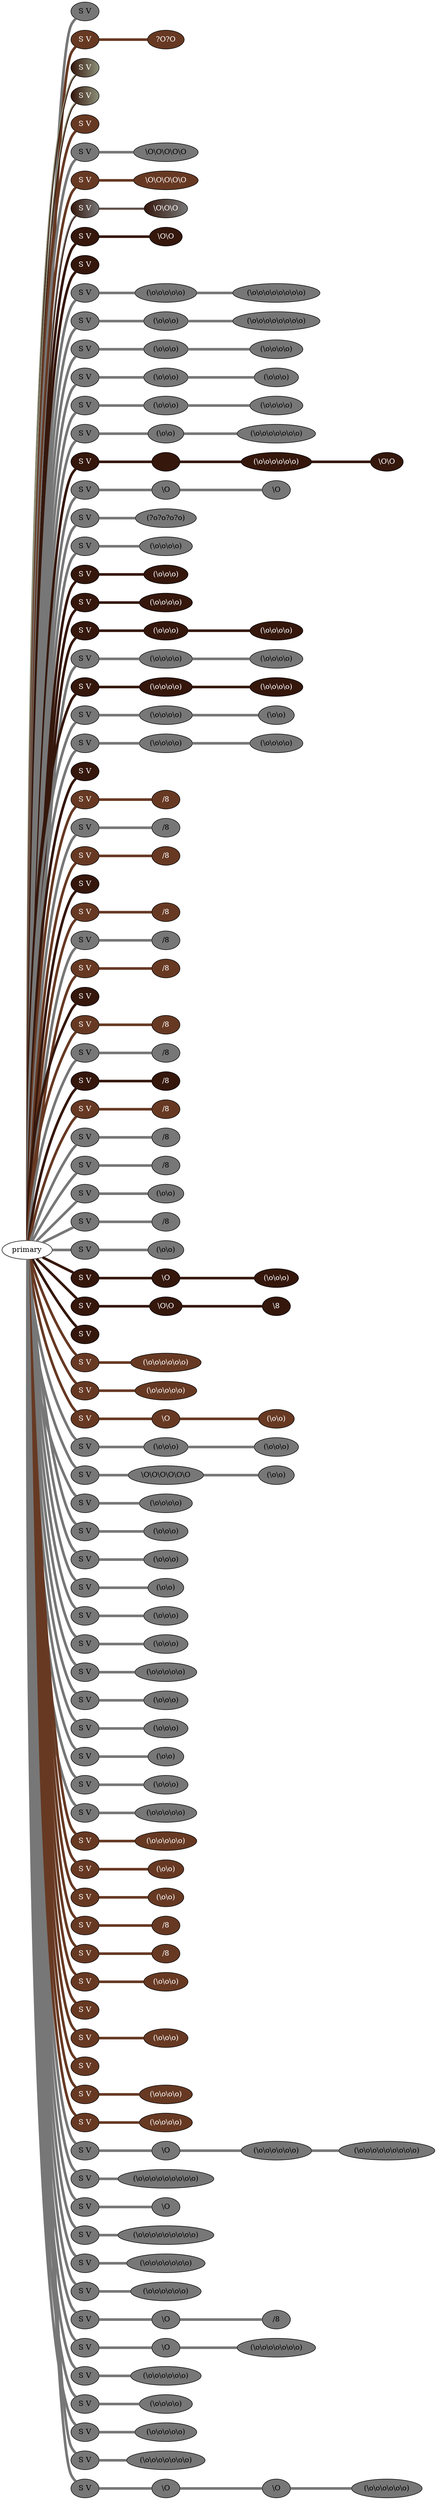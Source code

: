 graph {
 graph [rankdir=LR]
"1" [qtype="pendant_node", pendant_colors="#777777", pendant_ply="S", pendant_attach="V", pendant_length="1.5", label="S V", style=filled, fillcolor="#777777", fontcolor="#000000"]
"primary" -- "1" [qtype="pendant_link",penwidth=5,color="#777777"]
"2" [qtype="pendant_node", pendant_colors="#673923", pendant_ply="S", pendant_attach="V", pendant_length="22.0", label="S V", style=filled, fillcolor="#673923", fontcolor="#ffffff"]
"primary" -- "2" [qtype="pendant_link",penwidth=5,color="#673923"]
"2:0" [qtype="knot_node", knot_value="2", knot_type="S", knot_position="15.0", knot_spin="U", label="?O?O", style=filled, fillcolor="#673923" , fontcolor="#ffffff"]
"2" -- "2:0" [qtype="knot_link",penwidth=5,color="#673923"]
"3" [qtype="pendant_node", pendant_colors="#35170C:#8D917A", pendant_ply="S", pendant_attach="V", pendant_length="3.0", label="S V", style=filled, fillcolor="#35170C:#8D917A", fontcolor="#ffffff"]
"primary" -- "3" [qtype="pendant_link",penwidth=2,color="#35170C:#8D917A"]
"4" [qtype="pendant_node", pendant_colors="#35170C:#8D917A", pendant_ply="S", pendant_attach="V", pendant_length="2.0", label="S V", style=filled, fillcolor="#35170C:#8D917A", fontcolor="#ffffff"]
"primary" -- "4" [qtype="pendant_link",penwidth=2,color="#35170C:#8D917A"]
"5" [qtype="pendant_node", pendant_colors="#673923", pendant_ply="S", pendant_attach="V", pendant_length="2.0", label="S V", style=filled, fillcolor="#673923", fontcolor="#ffffff"]
"primary" -- "5" [qtype="pendant_link",penwidth=5,color="#673923"]
"6" [qtype="pendant_node", pendant_colors="#777777", pendant_ply="S", pendant_attach="V", pendant_length="30.5", label="S V", style=filled, fillcolor="#777777", fontcolor="#000000"]
"primary" -- "6" [qtype="pendant_link",penwidth=5,color="#777777"]
"6:0" [qtype="knot_node", knot_value="5", knot_type="S", knot_position="8.5", knot_spin="Z", label="\\O\\O\\O\\O\\O", style=filled, fillcolor="#777777" , fontcolor="#000000"]
"6" -- "6:0" [qtype="knot_link",penwidth=5,color="#777777"]
"7" [qtype="pendant_node", pendant_colors="#673923", pendant_ply="S", pendant_attach="V", pendant_length="27.0", label="S V", style=filled, fillcolor="#673923", fontcolor="#ffffff"]
"primary" -- "7" [qtype="pendant_link",penwidth=5,color="#673923"]
"7:0" [qtype="knot_node", knot_value="5", knot_type="S", knot_position="8.5", knot_spin="Z", label="\\O\\O\\O\\O\\O", style=filled, fillcolor="#673923" , fontcolor="#ffffff"]
"7" -- "7:0" [qtype="knot_link",penwidth=5,color="#673923"]
"8" [qtype="pendant_node", pendant_colors="#35170C:#777777", pendant_ply="S", pendant_attach="V", pendant_length="34.0", label="S V", style=filled, fillcolor="#35170C:#777777", fontcolor="#ffffff"]
"primary" -- "8" [qtype="pendant_link",penwidth=2,color="#35170C:#777777"]
"8:0" [qtype="knot_node", knot_value="3", knot_type="S", knot_position="14.5", knot_spin="Z", label="\\O\\O\\O", style=filled, fillcolor="#35170C:#777777" , fontcolor="#ffffff"]
"8" -- "8:0" [qtype="knot_link",penwidth=2,color="#35170C:#777777"]
"9" [qtype="pendant_node", pendant_colors="#35170C", pendant_ply="S", pendant_attach="V", pendant_length="15.0", label="S V", style=filled, fillcolor="#35170C", fontcolor="#ffffff"]
"primary" -- "9" [qtype="pendant_link",penwidth=5,color="#35170C"]
"9:0" [qtype="knot_node", knot_value="2", knot_type="S", knot_position="15.0", knot_spin="Z", label="\\O\\O", style=filled, fillcolor="#35170C" , fontcolor="#ffffff"]
"9" -- "9:0" [qtype="knot_link",penwidth=5,color="#35170C"]
"10" [qtype="pendant_node", pendant_colors="#35170C", pendant_ply="S", pendant_attach="V", pendant_length="14.5", label="S V", style=filled, fillcolor="#35170C", fontcolor="#ffffff"]
"primary" -- "10" [qtype="pendant_link",penwidth=5,color="#35170C"]
"11" [qtype="pendant_node", pendant_colors="#777777", pendant_ply="S", pendant_attach="V", pendant_length="25.5", label="S V", style=filled, fillcolor="#777777", fontcolor="#000000"]
"primary" -- "11" [qtype="pendant_link",penwidth=5,color="#777777"]
"11:0" [qtype="knot_node", knot_value="5", knot_type="L", knot_position="6.5", knot_spin="Z", label="(\\o\\o\\o\\o\\o)", style=filled, fillcolor="#777777" , fontcolor="#000000"]
"11" -- "11:0" [qtype="knot_link",penwidth=5,color="#777777"]
"11:1" [qtype="knot_node", knot_value="8", knot_type="L", knot_position="12.0", knot_spin="Z", label="(\\o\\o\\o\\o\\o\\o\\o\\o)", style=filled, fillcolor="#777777" , fontcolor="#000000"]
"11:0" -- "11:1" [qtype="knot_link",penwidth=5,color="#777777"]
"12" [qtype="pendant_node", pendant_colors="#777777", pendant_ply="S", pendant_attach="V", pendant_length="26.5", label="S V", style=filled, fillcolor="#777777", fontcolor="#000000"]
"primary" -- "12" [qtype="pendant_link",penwidth=5,color="#777777"]
"12:0" [qtype="knot_node", knot_value="3", knot_type="L", knot_position="6.0", knot_spin="Z", label="(\\o\\o\\o)", style=filled, fillcolor="#777777" , fontcolor="#000000"]
"12" -- "12:0" [qtype="knot_link",penwidth=5,color="#777777"]
"12:1" [qtype="knot_node", knot_value="8", knot_type="L", knot_position="10.5", knot_spin="Z", label="(\\o\\o\\o\\o\\o\\o\\o\\o)", style=filled, fillcolor="#777777" , fontcolor="#000000"]
"12:0" -- "12:1" [qtype="knot_link",penwidth=5,color="#777777"]
"13" [qtype="pendant_node", pendant_colors="#777777", pendant_ply="S", pendant_attach="V", pendant_length="28.0", label="S V", style=filled, fillcolor="#777777", fontcolor="#000000"]
"primary" -- "13" [qtype="pendant_link",penwidth=5,color="#777777"]
"13:0" [qtype="knot_node", knot_value="3", knot_type="L", knot_position="6.0", knot_spin="Z", label="(\\o\\o\\o)", style=filled, fillcolor="#777777" , fontcolor="#000000"]
"13" -- "13:0" [qtype="knot_link",penwidth=5,color="#777777"]
"13:1" [qtype="knot_node", knot_value="4", knot_type="L", knot_position="11.0", knot_spin="Z", label="(\\o\\o\\o\\o)", style=filled, fillcolor="#777777" , fontcolor="#000000"]
"13:0" -- "13:1" [qtype="knot_link",penwidth=5,color="#777777"]
"14" [qtype="pendant_node", pendant_colors="#777777", pendant_ply="S", pendant_attach="V", pendant_length="31.0", label="S V", style=filled, fillcolor="#777777", fontcolor="#000000"]
"primary" -- "14" [qtype="pendant_link",penwidth=5,color="#777777"]
"14:0" [qtype="knot_node", knot_value="3", knot_type="L", knot_position="6.0", knot_spin="Z", label="(\\o\\o\\o)", style=filled, fillcolor="#777777" , fontcolor="#000000"]
"14" -- "14:0" [qtype="knot_link",penwidth=5,color="#777777"]
"14:1" [qtype="knot_node", knot_value="3", knot_type="L", knot_position="11.5", knot_spin="Z", label="(\\o\\o\\o)", style=filled, fillcolor="#777777" , fontcolor="#000000"]
"14:0" -- "14:1" [qtype="knot_link",penwidth=5,color="#777777"]
"15" [qtype="pendant_node", pendant_colors="#777777", pendant_ply="S", pendant_attach="V", pendant_length="30.0", label="S V", style=filled, fillcolor="#777777", fontcolor="#000000"]
"primary" -- "15" [qtype="pendant_link",penwidth=5,color="#777777"]
"15:0" [qtype="knot_node", knot_value="3", knot_type="L", knot_position="6.5", knot_spin="Z", label="(\\o\\o\\o)", style=filled, fillcolor="#777777" , fontcolor="#000000"]
"15" -- "15:0" [qtype="knot_link",penwidth=5,color="#777777"]
"15:1" [qtype="knot_node", knot_value="4", knot_type="L", knot_position="11.5", knot_spin="Z", label="(\\o\\o\\o\\o)", style=filled, fillcolor="#777777" , fontcolor="#000000"]
"15:0" -- "15:1" [qtype="knot_link",penwidth=5,color="#777777"]
"16" [qtype="pendant_node", pendant_colors="#777777", pendant_ply="S", pendant_attach="V", pendant_length="18.5", label="S V", style=filled, fillcolor="#777777", fontcolor="#000000"]
"primary" -- "16" [qtype="pendant_link",penwidth=5,color="#777777"]
"16:0" [qtype="knot_node", knot_value="2", knot_type="L", knot_position="6.0", knot_spin="Z", label="(\\o\\o)", style=filled, fillcolor="#777777" , fontcolor="#000000"]
"16" -- "16:0" [qtype="knot_link",penwidth=5,color="#777777"]
"16:1" [qtype="knot_node", knot_value="7", knot_type="L", knot_position="11.5", knot_spin="Z", label="(\\o\\o\\o\\o\\o\\o\\o)", style=filled, fillcolor="#777777" , fontcolor="#000000"]
"16:0" -- "16:1" [qtype="knot_link",penwidth=5,color="#777777"]
"17" [qtype="pendant_node", pendant_colors="#35170C", pendant_ply="S", pendant_attach="V", pendant_length="24.5", label="S V", style=filled, fillcolor="#35170C", fontcolor="#ffffff"]
"primary" -- "17" [qtype="pendant_link",penwidth=5,color="#35170C"]
"17:0" [qtype="knot_node", knot_value="1", knot_type="URNS?L", knot_position="0", knot_spin="Z", label="", style=filled, fillcolor="#35170C" , fontcolor="#ffffff"]
"17" -- "17:0" [qtype="knot_link",penwidth=5,color="#35170C"]
"17:1" [qtype="knot_node", knot_value="6", knot_type="L", knot_position="11.5", knot_spin="Z", label="(\\o\\o\\o\\o\\o\\o)", style=filled, fillcolor="#35170C" , fontcolor="#ffffff"]
"17:0" -- "17:1" [qtype="knot_link",penwidth=5,color="#35170C"]
"17:2" [qtype="knot_node", knot_value="2", knot_type="S", knot_position="15.5", knot_spin="Z", label="\\O\\O", style=filled, fillcolor="#35170C" , fontcolor="#ffffff"]
"17:1" -- "17:2" [qtype="knot_link",penwidth=5,color="#35170C"]
"18" [qtype="pendant_node", pendant_colors="#777777", pendant_ply="S", pendant_attach="V", pendant_length="38.5", label="S V", style=filled, fillcolor="#777777", fontcolor="#000000"]
"primary" -- "18" [qtype="pendant_link",penwidth=5,color="#777777"]
"18:0" [qtype="knot_node", knot_value="1", knot_type="S", knot_position="6.5", knot_spin="Z", label="\\O", style=filled, fillcolor="#777777" , fontcolor="#000000"]
"18" -- "18:0" [qtype="knot_link",penwidth=5,color="#777777"]
"18:1" [qtype="knot_node", knot_value="1", knot_type="S", knot_position="12.5", knot_spin="Z", label="\\O", style=filled, fillcolor="#777777" , fontcolor="#000000"]
"18:0" -- "18:1" [qtype="knot_link",penwidth=5,color="#777777"]
"19" [qtype="pendant_node", pendant_colors="#777777", pendant_ply="S", pendant_attach="V", pendant_length="32.5", label="S V", style=filled, fillcolor="#777777", fontcolor="#000000"]
"primary" -- "19" [qtype="pendant_link",penwidth=5,color="#777777"]
"19:0" [qtype="knot_node", knot_value="4", knot_type="L", knot_position="13.0", knot_spin="U", label="(?o?o?o?o)", style=filled, fillcolor="#777777" , fontcolor="#000000"]
"19" -- "19:0" [qtype="knot_link",penwidth=5,color="#777777"]
"20" [qtype="pendant_node", pendant_colors="#777777", pendant_ply="S", pendant_attach="V", pendant_length="35.0", label="S V", style=filled, fillcolor="#777777", fontcolor="#000000"]
"primary" -- "20" [qtype="pendant_link",penwidth=5,color="#777777"]
"20:0" [qtype="knot_node", knot_value="4", knot_type="L", knot_position="13.5", knot_spin="Z", label="(\\o\\o\\o\\o)", style=filled, fillcolor="#777777" , fontcolor="#000000"]
"20" -- "20:0" [qtype="knot_link",penwidth=5,color="#777777"]
"21" [qtype="pendant_node", pendant_colors="#35170C", pendant_ply="S", pendant_attach="V", pendant_length="36.0", label="S V", style=filled, fillcolor="#35170C", fontcolor="#ffffff"]
"primary" -- "21" [qtype="pendant_link",penwidth=5,color="#35170C"]
"21:0" [qtype="knot_node", knot_value="3", knot_type="L", knot_position="13.0", knot_spin="Z", label="(\\o\\o\\o)", style=filled, fillcolor="#35170C" , fontcolor="#ffffff"]
"21" -- "21:0" [qtype="knot_link",penwidth=5,color="#35170C"]
"22" [qtype="pendant_node", pendant_colors="#35170C", pendant_ply="S", pendant_attach="V", pendant_length="19.5", label="S V", style=filled, fillcolor="#35170C", fontcolor="#ffffff"]
"primary" -- "22" [qtype="pendant_link",penwidth=5,color="#35170C"]
"22:0" [qtype="knot_node", knot_value="4", knot_type="L", knot_position="13.0", knot_spin="Z", label="(\\o\\o\\o\\o)", style=filled, fillcolor="#35170C" , fontcolor="#ffffff"]
"22" -- "22:0" [qtype="knot_link",penwidth=5,color="#35170C"]
"23" [qtype="pendant_node", pendant_colors="#35170C", pendant_ply="S", pendant_attach="V", pendant_length="36.0", label="S V", style=filled, fillcolor="#35170C", fontcolor="#ffffff"]
"primary" -- "23" [qtype="pendant_link",penwidth=5,color="#35170C"]
"23:0" [qtype="knot_node", knot_value="3", knot_type="L", knot_position="10.5", knot_spin="Z", label="(\\o\\o\\o)", style=filled, fillcolor="#35170C" , fontcolor="#ffffff"]
"23" -- "23:0" [qtype="knot_link",penwidth=5,color="#35170C"]
"23:1" [qtype="knot_node", knot_value="4", knot_type="L", knot_position="17.5", knot_spin="Z", label="(\\o\\o\\o\\o)", style=filled, fillcolor="#35170C" , fontcolor="#ffffff"]
"23:0" -- "23:1" [qtype="knot_link",penwidth=5,color="#35170C"]
"24" [qtype="pendant_node", pendant_colors="#777777", pendant_ply="S", pendant_attach="V", pendant_length="32.5", label="S V", style=filled, fillcolor="#777777", fontcolor="#000000"]
"primary" -- "24" [qtype="pendant_link",penwidth=5,color="#777777"]
"24:0" [qtype="knot_node", knot_value="4", knot_type="L", knot_position="10.0", knot_spin="Z", label="(\\o\\o\\o\\o)", style=filled, fillcolor="#777777" , fontcolor="#000000"]
"24" -- "24:0" [qtype="knot_link",penwidth=5,color="#777777"]
"24:1" [qtype="knot_node", knot_value="4", knot_type="L", knot_position="16.0", knot_spin="Z", label="(\\o\\o\\o\\o)", style=filled, fillcolor="#777777" , fontcolor="#000000"]
"24:0" -- "24:1" [qtype="knot_link",penwidth=5,color="#777777"]
"25" [qtype="pendant_node", pendant_colors="#35170C", pendant_ply="S", pendant_attach="V", pendant_length="37.5", label="S V", style=filled, fillcolor="#35170C", fontcolor="#ffffff"]
"primary" -- "25" [qtype="pendant_link",penwidth=5,color="#35170C"]
"25:0" [qtype="knot_node", knot_value="4", knot_type="L", knot_position="10.5", knot_spin="Z", label="(\\o\\o\\o\\o)", style=filled, fillcolor="#35170C" , fontcolor="#ffffff"]
"25" -- "25:0" [qtype="knot_link",penwidth=5,color="#35170C"]
"25:1" [qtype="knot_node", knot_value="4", knot_type="L", knot_position="17.0", knot_spin="Z", label="(\\o\\o\\o\\o)", style=filled, fillcolor="#35170C" , fontcolor="#ffffff"]
"25:0" -- "25:1" [qtype="knot_link",penwidth=5,color="#35170C"]
"26" [qtype="pendant_node", pendant_colors="#777777", pendant_ply="S", pendant_attach="V", pendant_length="16.5", label="S V", style=filled, fillcolor="#777777", fontcolor="#000000"]
"primary" -- "26" [qtype="pendant_link",penwidth=5,color="#777777"]
"26:0" [qtype="knot_node", knot_value="4", knot_type="L", knot_position="10.5", knot_spin="Z", label="(\\o\\o\\o\\o)", style=filled, fillcolor="#777777" , fontcolor="#000000"]
"26" -- "26:0" [qtype="knot_link",penwidth=5,color="#777777"]
"26:1" [qtype="knot_node", knot_value="2", knot_type="L", knot_position="16.5", knot_spin="Z", label="(\\o\\o)", style=filled, fillcolor="#777777" , fontcolor="#000000"]
"26:0" -- "26:1" [qtype="knot_link",penwidth=5,color="#777777"]
"27" [qtype="pendant_node", pendant_colors="#777777", pendant_ply="S", pendant_attach="V", pendant_length="27.0", label="S V", style=filled, fillcolor="#777777", fontcolor="#000000"]
"primary" -- "27" [qtype="pendant_link",penwidth=5,color="#777777"]
"27:0" [qtype="knot_node", knot_value="4", knot_type="L", knot_position="10.5", knot_spin="Z", label="(\\o\\o\\o\\o)", style=filled, fillcolor="#777777" , fontcolor="#000000"]
"27" -- "27:0" [qtype="knot_link",penwidth=5,color="#777777"]
"27:1" [qtype="knot_node", knot_value="4", knot_type="L", knot_position="16.5", knot_spin="Z", label="(\\o\\o\\o\\o)", style=filled, fillcolor="#777777" , fontcolor="#000000"]
"27:0" -- "27:1" [qtype="knot_link",penwidth=5,color="#777777"]
"28" [qtype="pendant_node", pendant_colors="#35170C", pendant_ply="S", pendant_attach="V", pendant_length="8.5", label="S V", style=filled, fillcolor="#35170C", fontcolor="#ffffff"]
"primary" -- "28" [qtype="pendant_link",penwidth=5,color="#35170C"]
"29" [qtype="pendant_node", pendant_colors="#673923", pendant_ply="S", pendant_attach="V", pendant_length="32.5", label="S V", style=filled, fillcolor="#673923", fontcolor="#ffffff"]
"primary" -- "29" [qtype="pendant_link",penwidth=5,color="#673923"]
"29:0" [qtype="knot_node", knot_value="1", knot_type="E", knot_position="14.5", knot_spin="S", label="/8", style=filled, fillcolor="#673923" , fontcolor="#ffffff"]
"29" -- "29:0" [qtype="knot_link",penwidth=5,color="#673923"]
"30" [qtype="pendant_node", pendant_colors="#777777", pendant_ply="S", pendant_attach="V", pendant_length="30.0", label="S V", style=filled, fillcolor="#777777", fontcolor="#000000"]
"primary" -- "30" [qtype="pendant_link",penwidth=5,color="#777777"]
"30:0" [qtype="knot_node", knot_value="1", knot_type="E", knot_position="15.5", knot_spin="S", label="/8", style=filled, fillcolor="#777777" , fontcolor="#000000"]
"30" -- "30:0" [qtype="knot_link",penwidth=5,color="#777777"]
"31" [qtype="pendant_node", pendant_colors="#673923", pendant_ply="S", pendant_attach="V", pendant_length="36.0", label="S V", style=filled, fillcolor="#673923", fontcolor="#ffffff"]
"primary" -- "31" [qtype="pendant_link",penwidth=5,color="#673923"]
"31:0" [qtype="knot_node", knot_value="1", knot_type="E", knot_position="16.0", knot_spin="S", label="/8", style=filled, fillcolor="#673923" , fontcolor="#ffffff"]
"31" -- "31:0" [qtype="knot_link",penwidth=5,color="#673923"]
"32" [qtype="pendant_node", pendant_colors="#35170C", pendant_ply="S", pendant_attach="V", pendant_length="0.5", label="S V", style=filled, fillcolor="#35170C", fontcolor="#ffffff"]
"primary" -- "32" [qtype="pendant_link",penwidth=5,color="#35170C"]
"33" [qtype="pendant_node", pendant_colors="#673923", pendant_ply="S", pendant_attach="V", pendant_length="20.0", label="S V", style=filled, fillcolor="#673923", fontcolor="#ffffff"]
"primary" -- "33" [qtype="pendant_link",penwidth=5,color="#673923"]
"33:0" [qtype="knot_node", knot_value="1", knot_type="E", knot_position="14.5", knot_spin="S", label="/8", style=filled, fillcolor="#673923" , fontcolor="#ffffff"]
"33" -- "33:0" [qtype="knot_link",penwidth=5,color="#673923"]
"34" [qtype="pendant_node", pendant_colors="#777777", pendant_ply="S", pendant_attach="V", pendant_length="25.5", label="S V", style=filled, fillcolor="#777777", fontcolor="#000000"]
"primary" -- "34" [qtype="pendant_link",penwidth=5,color="#777777"]
"34:0" [qtype="knot_node", knot_value="1", knot_type="E", knot_position="14.5", knot_spin="S", label="/8", style=filled, fillcolor="#777777" , fontcolor="#000000"]
"34" -- "34:0" [qtype="knot_link",penwidth=5,color="#777777"]
"35" [qtype="pendant_node", pendant_colors="#673923", pendant_ply="S", pendant_attach="V", pendant_length="36.5", label="S V", style=filled, fillcolor="#673923", fontcolor="#ffffff"]
"primary" -- "35" [qtype="pendant_link",penwidth=5,color="#673923"]
"35:0" [qtype="knot_node", knot_value="1", knot_type="E", knot_position="15.0", knot_spin="S", label="/8", style=filled, fillcolor="#673923" , fontcolor="#ffffff"]
"35" -- "35:0" [qtype="knot_link",penwidth=5,color="#673923"]
"36" [qtype="pendant_node", pendant_colors="#35170C", pendant_ply="S", pendant_attach="V", pendant_length="8.0", label="S V", style=filled, fillcolor="#35170C", fontcolor="#ffffff"]
"primary" -- "36" [qtype="pendant_link",penwidth=5,color="#35170C"]
"37" [qtype="pendant_node", pendant_colors="#673923", pendant_ply="S", pendant_attach="V", pendant_length="25.5", label="S V", style=filled, fillcolor="#673923", fontcolor="#ffffff"]
"primary" -- "37" [qtype="pendant_link",penwidth=5,color="#673923"]
"37:0" [qtype="knot_node", knot_value="1", knot_type="E", knot_position="14.5", knot_spin="S", label="/8", style=filled, fillcolor="#673923" , fontcolor="#ffffff"]
"37" -- "37:0" [qtype="knot_link",penwidth=5,color="#673923"]
"38" [qtype="pendant_node", pendant_colors="#777777", pendant_ply="S", pendant_attach="V", pendant_length="37.0", label="S V", style=filled, fillcolor="#777777", fontcolor="#000000"]
"primary" -- "38" [qtype="pendant_link",penwidth=5,color="#777777"]
"38:0" [qtype="knot_node", knot_value="1", knot_type="E", knot_position="15.0", knot_spin="S", label="/8", style=filled, fillcolor="#777777" , fontcolor="#000000"]
"38" -- "38:0" [qtype="knot_link",penwidth=5,color="#777777"]
"39" [qtype="pendant_node", pendant_colors="#35170C", pendant_ply="S", pendant_attach="V", pendant_length="22.5", label="S V", style=filled, fillcolor="#35170C", fontcolor="#ffffff"]
"primary" -- "39" [qtype="pendant_link",penwidth=5,color="#35170C"]
"39:0" [qtype="knot_node", knot_value="1", knot_type="E", knot_position="14.0", knot_spin="S", label="/8", style=filled, fillcolor="#35170C" , fontcolor="#ffffff"]
"39" -- "39:0" [qtype="knot_link",penwidth=5,color="#35170C"]
"40" [qtype="pendant_node", pendant_colors="#673923", pendant_ply="S", pendant_attach="V", pendant_length="31.5", label="S V", style=filled, fillcolor="#673923", fontcolor="#ffffff"]
"primary" -- "40" [qtype="pendant_link",penwidth=5,color="#673923"]
"40:0" [qtype="knot_node", knot_value="1", knot_type="E", knot_position="14.0", knot_spin="S", label="/8", style=filled, fillcolor="#673923" , fontcolor="#ffffff"]
"40" -- "40:0" [qtype="knot_link",penwidth=5,color="#673923"]
"41" [qtype="pendant_node", pendant_colors="#777777", pendant_ply="S", pendant_attach="V", pendant_length="36.5", label="S V", style=filled, fillcolor="#777777", fontcolor="#000000"]
"primary" -- "41" [qtype="pendant_link",penwidth=5,color="#777777"]
"41:0" [qtype="knot_node", knot_value="1", knot_type="E", knot_position="14.5", knot_spin="S", label="/8", style=filled, fillcolor="#777777" , fontcolor="#000000"]
"41" -- "41:0" [qtype="knot_link",penwidth=5,color="#777777"]
"42" [qtype="pendant_node", pendant_colors="#777777", pendant_ply="S", pendant_attach="V", pendant_length="35.5", label="S V", style=filled, fillcolor="#777777", fontcolor="#000000"]
"primary" -- "42" [qtype="pendant_link",penwidth=5,color="#777777"]
"42:0" [qtype="knot_node", knot_value="1", knot_type="E", knot_position="13.5", knot_spin="S", label="/8", style=filled, fillcolor="#777777" , fontcolor="#000000"]
"42" -- "42:0" [qtype="knot_link",penwidth=5,color="#777777"]
"43" [qtype="pendant_node", pendant_colors="#777777", pendant_ply="S", pendant_attach="V", pendant_length="29.5", label="S V", style=filled, fillcolor="#777777", fontcolor="#000000"]
"primary" -- "43" [qtype="pendant_link",penwidth=5,color="#777777"]
"43:0" [qtype="knot_node", knot_value="2", knot_type="L", knot_position="12.5", knot_spin="Z", label="(\\o\\o)", style=filled, fillcolor="#777777" , fontcolor="#000000"]
"43" -- "43:0" [qtype="knot_link",penwidth=5,color="#777777"]
"44" [qtype="pendant_node", pendant_colors="#777777", pendant_ply="S", pendant_attach="V", pendant_length="37.0", label="S V", style=filled, fillcolor="#777777", fontcolor="#000000"]
"primary" -- "44" [qtype="pendant_link",penwidth=5,color="#777777"]
"44:0" [qtype="knot_node", knot_value="1", knot_type="E", knot_position="14.5", knot_spin="S", label="/8", style=filled, fillcolor="#777777" , fontcolor="#000000"]
"44" -- "44:0" [qtype="knot_link",penwidth=5,color="#777777"]
"45" [qtype="pendant_node", pendant_colors="#777777", pendant_ply="S", pendant_attach="V", pendant_length="29.0", label="S V", style=filled, fillcolor="#777777", fontcolor="#000000"]
"primary" -- "45" [qtype="pendant_link",penwidth=5,color="#777777"]
"45:0" [qtype="knot_node", knot_value="2", knot_type="L", knot_position="14.5", knot_spin="Z", label="(\\o\\o)", style=filled, fillcolor="#777777" , fontcolor="#000000"]
"45" -- "45:0" [qtype="knot_link",penwidth=5,color="#777777"]
"46" [qtype="pendant_node", pendant_colors="#35170C", pendant_ply="S", pendant_attach="V", pendant_length="31.0", label="S V", style=filled, fillcolor="#35170C", fontcolor="#ffffff"]
"primary" -- "46" [qtype="pendant_link",penwidth=5,color="#35170C"]
"46:0" [qtype="knot_node", knot_value="1", knot_type="S", knot_position="7.5", knot_spin="Z", label="\\O", style=filled, fillcolor="#35170C" , fontcolor="#ffffff"]
"46" -- "46:0" [qtype="knot_link",penwidth=5,color="#35170C"]
"46:1" [qtype="knot_node", knot_value="3", knot_type="L", knot_position="15.0", knot_spin="Z", label="(\\o\\o\\o)", style=filled, fillcolor="#35170C" , fontcolor="#ffffff"]
"46:0" -- "46:1" [qtype="knot_link",penwidth=5,color="#35170C"]
"47" [qtype="pendant_node", pendant_colors="#35170C", pendant_ply="S", pendant_attach="V", pendant_length="33.0", label="S V", style=filled, fillcolor="#35170C", fontcolor="#ffffff"]
"primary" -- "47" [qtype="pendant_link",penwidth=5,color="#35170C"]
"47:0" [qtype="knot_node", knot_value="2", knot_type="S", knot_position="7.0", knot_spin="Z", label="\\O\\O", style=filled, fillcolor="#35170C" , fontcolor="#ffffff"]
"47" -- "47:0" [qtype="knot_link",penwidth=5,color="#35170C"]
"47:1" [qtype="knot_node", knot_value="1", knot_type="E", knot_position="15.0", knot_spin="Z", label="\\8", style=filled, fillcolor="#35170C" , fontcolor="#ffffff"]
"47:0" -- "47:1" [qtype="knot_link",penwidth=5,color="#35170C"]
"48" [qtype="pendant_node", pendant_colors="#35170C", pendant_ply="S", pendant_attach="V", pendant_length="9.0", label="S V", style=filled, fillcolor="#35170C", fontcolor="#ffffff"]
"primary" -- "48" [qtype="pendant_link",penwidth=5,color="#35170C"]
"49" [qtype="pendant_node", pendant_colors="#673923", pendant_ply="S", pendant_attach="V", pendant_length="29.5", label="S V", style=filled, fillcolor="#673923", fontcolor="#ffffff"]
"primary" -- "49" [qtype="pendant_link",penwidth=5,color="#673923"]
"49:0" [qtype="knot_node", knot_value="6", knot_type="L", knot_position="15.0", knot_spin="Z", label="(\\o\\o\\o\\o\\o\\o)", style=filled, fillcolor="#673923" , fontcolor="#ffffff"]
"49" -- "49:0" [qtype="knot_link",penwidth=5,color="#673923"]
"50" [qtype="pendant_node", pendant_colors="#673923", pendant_ply="S", pendant_attach="V", pendant_length="29.5", label="S V", style=filled, fillcolor="#673923", fontcolor="#ffffff"]
"primary" -- "50" [qtype="pendant_link",penwidth=5,color="#673923"]
"50:0" [qtype="knot_node", knot_value="5", knot_type="L", knot_position="14.0", knot_spin="Z", label="(\\o\\o\\o\\o\\o)", style=filled, fillcolor="#673923" , fontcolor="#ffffff"]
"50" -- "50:0" [qtype="knot_link",penwidth=5,color="#673923"]
"51" [qtype="pendant_node", pendant_colors="#673923", pendant_ply="S", pendant_attach="V", pendant_length="31.5", label="S V", style=filled, fillcolor="#673923", fontcolor="#ffffff"]
"primary" -- "51" [qtype="pendant_link",penwidth=5,color="#673923"]
"51:0" [qtype="knot_node", knot_value="1", knot_type="S", knot_position="7.0", knot_spin="Z", label="\\O", style=filled, fillcolor="#673923" , fontcolor="#ffffff"]
"51" -- "51:0" [qtype="knot_link",penwidth=5,color="#673923"]
"51:1" [qtype="knot_node", knot_value="2", knot_type="L", knot_position="15.5", knot_spin="Z", label="(\\o\\o)", style=filled, fillcolor="#673923" , fontcolor="#ffffff"]
"51:0" -- "51:1" [qtype="knot_link",penwidth=5,color="#673923"]
"52" [qtype="pendant_node", pendant_colors="#777777", pendant_ply="S", pendant_attach="V", pendant_length="24.0", label="S V", style=filled, fillcolor="#777777", fontcolor="#000000"]
"primary" -- "52" [qtype="pendant_link",penwidth=5,color="#777777"]
"52:0" [qtype="knot_node", knot_value="3", knot_type="L", knot_position="14.0", knot_spin="Z", label="(\\o\\o\\o)", style=filled, fillcolor="#777777" , fontcolor="#000000"]
"52" -- "52:0" [qtype="knot_link",penwidth=5,color="#777777"]
"52:1" [qtype="knot_node", knot_value="3", knot_type="L", knot_position="18.0", knot_spin="Z", label="(\\o\\o\\o)", style=filled, fillcolor="#777777" , fontcolor="#000000"]
"52:0" -- "52:1" [qtype="knot_link",penwidth=5,color="#777777"]
"53" [qtype="pendant_node", pendant_colors="#777777", pendant_ply="S", pendant_attach="V", pendant_length="25.5", label="S V", style=filled, fillcolor="#777777", fontcolor="#000000"]
"primary" -- "53" [qtype="pendant_link",penwidth=5,color="#777777"]
"53:0" [qtype="knot_node", knot_value="6", knot_type="S", knot_position="8.5", knot_spin="Z", label="\\O\\O\\O\\O\\O\\O", style=filled, fillcolor="#777777" , fontcolor="#000000"]
"53" -- "53:0" [qtype="knot_link",penwidth=5,color="#777777"]
"53:1" [qtype="knot_node", knot_value="2", knot_type="L", knot_position="15.0", knot_spin="Z", label="(\\o\\o)", style=filled, fillcolor="#777777" , fontcolor="#000000"]
"53:0" -- "53:1" [qtype="knot_link",penwidth=5,color="#777777"]
"54" [qtype="pendant_node", pendant_colors="#777777", pendant_ply="S", pendant_attach="V", pendant_length="35.0", label="S V", style=filled, fillcolor="#777777", fontcolor="#000000"]
"primary" -- "54" [qtype="pendant_link",penwidth=5,color="#777777"]
"54:0" [qtype="knot_node", knot_value="4", knot_type="L", knot_position="15.0", knot_spin="Z", label="(\\o\\o\\o\\o)", style=filled, fillcolor="#777777" , fontcolor="#000000"]
"54" -- "54:0" [qtype="knot_link",penwidth=5,color="#777777"]
"55" [qtype="pendant_node", pendant_colors="#777777", pendant_ply="S", pendant_attach="V", pendant_length="36.0", label="S V", style=filled, fillcolor="#777777", fontcolor="#000000"]
"primary" -- "55" [qtype="pendant_link",penwidth=5,color="#777777"]
"55:0" [qtype="knot_node", knot_value="3", knot_type="L", knot_position="14.5", knot_spin="Z", label="(\\o\\o\\o)", style=filled, fillcolor="#777777" , fontcolor="#000000"]
"55" -- "55:0" [qtype="knot_link",penwidth=5,color="#777777"]
"56" [qtype="pendant_node", pendant_colors="#777777", pendant_ply="S", pendant_attach="V", pendant_length="41.5", label="S V", style=filled, fillcolor="#777777", fontcolor="#000000"]
"primary" -- "56" [qtype="pendant_link",penwidth=5,color="#777777"]
"56:0" [qtype="knot_node", knot_value="3", knot_type="L", knot_position="15.0", knot_spin="Z", label="(\\o\\o\\o)", style=filled, fillcolor="#777777" , fontcolor="#000000"]
"56" -- "56:0" [qtype="knot_link",penwidth=5,color="#777777"]
"57" [qtype="pendant_node", pendant_colors="#777777", pendant_ply="S", pendant_attach="V", pendant_length="43.0", label="S V", style=filled, fillcolor="#777777", fontcolor="#000000"]
"primary" -- "57" [qtype="pendant_link",penwidth=5,color="#777777"]
"57:0" [qtype="knot_node", knot_value="2", knot_type="L", knot_position="14.5", knot_spin="Z", label="(\\o\\o)", style=filled, fillcolor="#777777" , fontcolor="#000000"]
"57" -- "57:0" [qtype="knot_link",penwidth=5,color="#777777"]
"58" [qtype="pendant_node", pendant_colors="#777777", pendant_ply="S", pendant_attach="V", pendant_length="32.5", label="S V", style=filled, fillcolor="#777777", fontcolor="#000000"]
"primary" -- "58" [qtype="pendant_link",penwidth=5,color="#777777"]
"58:0" [qtype="knot_node", knot_value="3", knot_type="L", knot_position="14.0", knot_spin="Z", label="(\\o\\o\\o)", style=filled, fillcolor="#777777" , fontcolor="#000000"]
"58" -- "58:0" [qtype="knot_link",penwidth=5,color="#777777"]
"59" [qtype="pendant_node", pendant_colors="#777777", pendant_ply="S", pendant_attach="V", pendant_length="31.0", label="S V", style=filled, fillcolor="#777777", fontcolor="#000000"]
"primary" -- "59" [qtype="pendant_link",penwidth=5,color="#777777"]
"59:0" [qtype="knot_node", knot_value="3", knot_type="L", knot_position="14.5", knot_spin="Z", label="(\\o\\o\\o)", style=filled, fillcolor="#777777" , fontcolor="#000000"]
"59" -- "59:0" [qtype="knot_link",penwidth=5,color="#777777"]
"60" [qtype="pendant_node", pendant_colors="#777777", pendant_ply="S", pendant_attach="V", pendant_length="40.0", label="S V", style=filled, fillcolor="#777777", fontcolor="#000000"]
"primary" -- "60" [qtype="pendant_link",penwidth=5,color="#777777"]
"60:0" [qtype="knot_node", knot_value="5", knot_type="L", knot_position="16.0", knot_spin="Z", label="(\\o\\o\\o\\o\\o)", style=filled, fillcolor="#777777" , fontcolor="#000000"]
"60" -- "60:0" [qtype="knot_link",penwidth=5,color="#777777"]
"61" [qtype="pendant_node", pendant_colors="#777777", pendant_ply="S", pendant_attach="V", pendant_length="37.5", label="S V", style=filled, fillcolor="#777777", fontcolor="#000000"]
"primary" -- "61" [qtype="pendant_link",penwidth=5,color="#777777"]
"61:0" [qtype="knot_node", knot_value="3", knot_type="L", knot_position="16.0", knot_spin="Z", label="(\\o\\o\\o)", style=filled, fillcolor="#777777" , fontcolor="#000000"]
"61" -- "61:0" [qtype="knot_link",penwidth=5,color="#777777"]
"62" [qtype="pendant_node", pendant_colors="#777777", pendant_ply="S", pendant_attach="V", pendant_length="33.5", label="S V", style=filled, fillcolor="#777777", fontcolor="#000000"]
"primary" -- "62" [qtype="pendant_link",penwidth=5,color="#777777"]
"62:0" [qtype="knot_node", knot_value="3", knot_type="L", knot_position="16.0", knot_spin="Z", label="(\\o\\o\\o)", style=filled, fillcolor="#777777" , fontcolor="#000000"]
"62" -- "62:0" [qtype="knot_link",penwidth=5,color="#777777"]
"63" [qtype="pendant_node", pendant_colors="#777777", pendant_ply="S", pendant_attach="V", pendant_length="24.0", label="S V", style=filled, fillcolor="#777777", fontcolor="#000000"]
"primary" -- "63" [qtype="pendant_link",penwidth=5,color="#777777"]
"63:0" [qtype="knot_node", knot_value="2", knot_type="L", knot_position="16.0", knot_spin="Z", label="(\\o\\o)", style=filled, fillcolor="#777777" , fontcolor="#000000"]
"63" -- "63:0" [qtype="knot_link",penwidth=5,color="#777777"]
"64" [qtype="pendant_node", pendant_colors="#777777", pendant_ply="S", pendant_attach="V", pendant_length="37.0", label="S V", style=filled, fillcolor="#777777", fontcolor="#000000"]
"primary" -- "64" [qtype="pendant_link",penwidth=5,color="#777777"]
"64:0" [qtype="knot_node", knot_value="3", knot_type="L", knot_position="15.0", knot_spin="Z", label="(\\o\\o\\o)", style=filled, fillcolor="#777777" , fontcolor="#000000"]
"64" -- "64:0" [qtype="knot_link",penwidth=5,color="#777777"]
"65" [qtype="pendant_node", pendant_colors="#777777", pendant_ply="S", pendant_attach="V", pendant_length="19.5", label="S V", style=filled, fillcolor="#777777", fontcolor="#000000"]
"primary" -- "65" [qtype="pendant_link",penwidth=5,color="#777777"]
"65:0" [qtype="knot_node", knot_value="5", knot_type="L", knot_position="15.0", knot_spin="Z", label="(\\o\\o\\o\\o\\o)", style=filled, fillcolor="#777777" , fontcolor="#000000"]
"65" -- "65:0" [qtype="knot_link",penwidth=5,color="#777777"]
"66" [qtype="pendant_node", pendant_colors="#673923", pendant_ply="S", pendant_attach="V", pendant_length="35.0", label="S V", style=filled, fillcolor="#673923", fontcolor="#ffffff"]
"primary" -- "66" [qtype="pendant_link",penwidth=5,color="#673923"]
"66:0" [qtype="knot_node", knot_value="5", knot_type="L", knot_position="17.0", knot_spin="Z", label="(\\o\\o\\o\\o\\o)", style=filled, fillcolor="#673923" , fontcolor="#ffffff"]
"66" -- "66:0" [qtype="knot_link",penwidth=5,color="#673923"]
"67" [qtype="pendant_node", pendant_colors="#673923", pendant_ply="S", pendant_attach="V", pendant_length="42.0", label="S V", style=filled, fillcolor="#673923", fontcolor="#ffffff"]
"primary" -- "67" [qtype="pendant_link",penwidth=5,color="#673923"]
"67:0" [qtype="knot_node", knot_value="2", knot_type="L", knot_position="17.0", knot_spin="Z", label="(\\o\\o)", style=filled, fillcolor="#673923" , fontcolor="#ffffff"]
"67" -- "67:0" [qtype="knot_link",penwidth=5,color="#673923"]
"68" [qtype="pendant_node", pendant_colors="#673923", pendant_ply="S", pendant_attach="V", pendant_length="36.5", label="S V", style=filled, fillcolor="#673923", fontcolor="#ffffff"]
"primary" -- "68" [qtype="pendant_link",penwidth=5,color="#673923"]
"68:0" [qtype="knot_node", knot_value="2", knot_type="L", knot_position="17.0", knot_spin="Z", label="(\\o\\o)", style=filled, fillcolor="#673923" , fontcolor="#ffffff"]
"68" -- "68:0" [qtype="knot_link",penwidth=5,color="#673923"]
"69" [qtype="pendant_node", pendant_colors="#673923", pendant_ply="S", pendant_attach="V", pendant_length="39.0", label="S V", style=filled, fillcolor="#673923", fontcolor="#ffffff"]
"primary" -- "69" [qtype="pendant_link",penwidth=5,color="#673923"]
"69:0" [qtype="knot_node", knot_value="1", knot_type="E", knot_position="17.5", knot_spin="S", label="/8", style=filled, fillcolor="#673923" , fontcolor="#ffffff"]
"69" -- "69:0" [qtype="knot_link",penwidth=5,color="#673923"]
"70" [qtype="pendant_node", pendant_colors="#673923", pendant_ply="S", pendant_attach="V", pendant_length="34.0", label="S V", style=filled, fillcolor="#673923", fontcolor="#ffffff"]
"primary" -- "70" [qtype="pendant_link",penwidth=5,color="#673923"]
"70:0" [qtype="knot_node", knot_value="1", knot_type="E", knot_position="17.5", knot_spin="S", label="/8", style=filled, fillcolor="#673923" , fontcolor="#ffffff"]
"70" -- "70:0" [qtype="knot_link",penwidth=5,color="#673923"]
"71" [qtype="pendant_node", pendant_colors="#673923", pendant_ply="S", pendant_attach="V", pendant_length="30.5", label="S V", style=filled, fillcolor="#673923", fontcolor="#ffffff"]
"primary" -- "71" [qtype="pendant_link",penwidth=5,color="#673923"]
"71:0" [qtype="knot_node", knot_value="3", knot_type="L", knot_position="5.0", knot_spin="Z", label="(\\o\\o\\o)", style=filled, fillcolor="#673923" , fontcolor="#ffffff"]
"71" -- "71:0" [qtype="knot_link",penwidth=5,color="#673923"]
"72" [qtype="pendant_node", pendant_colors="#673923", pendant_ply="S", pendant_attach="V", pendant_length="15.0", label="S V", style=filled, fillcolor="#673923", fontcolor="#ffffff"]
"primary" -- "72" [qtype="pendant_link",penwidth=5,color="#673923"]
"73" [qtype="pendant_node", pendant_colors="#673923", pendant_ply="S", pendant_attach="V", pendant_length="32.0", label="S V", style=filled, fillcolor="#673923", fontcolor="#ffffff"]
"primary" -- "73" [qtype="pendant_link",penwidth=5,color="#673923"]
"73:0" [qtype="knot_node", knot_value="3", knot_type="L", knot_position="16.0", knot_spin="Z", label="(\\o\\o\\o)", style=filled, fillcolor="#673923" , fontcolor="#ffffff"]
"73" -- "73:0" [qtype="knot_link",penwidth=5,color="#673923"]
"74" [qtype="pendant_node", pendant_colors="#673923", pendant_ply="S", pendant_attach="V", pendant_length="16.5", label="S V", style=filled, fillcolor="#673923", fontcolor="#ffffff"]
"primary" -- "74" [qtype="pendant_link",penwidth=5,color="#673923"]
"75" [qtype="pendant_node", pendant_colors="#673923", pendant_ply="S", pendant_attach="V", pendant_length="26.5", label="S V", style=filled, fillcolor="#673923", fontcolor="#ffffff"]
"primary" -- "75" [qtype="pendant_link",penwidth=5,color="#673923"]
"75:0" [qtype="knot_node", knot_value="4", knot_type="L", knot_position="16.5", knot_spin="Z", label="(\\o\\o\\o\\o)", style=filled, fillcolor="#673923" , fontcolor="#ffffff"]
"75" -- "75:0" [qtype="knot_link",penwidth=5,color="#673923"]
"76" [qtype="pendant_node", pendant_colors="#673923", pendant_ply="S", pendant_attach="V", pendant_length="20.5", label="S V", style=filled, fillcolor="#673923", fontcolor="#ffffff"]
"primary" -- "76" [qtype="pendant_link",penwidth=5,color="#673923"]
"76:0" [qtype="knot_node", knot_value="4", knot_type="L", knot_position="16.5", knot_spin="Z", label="(\\o\\o\\o\\o)", style=filled, fillcolor="#673923" , fontcolor="#ffffff"]
"76" -- "76:0" [qtype="knot_link",penwidth=5,color="#673923"]
"77" [qtype="pendant_node", pendant_colors="#777777", pendant_ply="S", pendant_attach="V", pendant_length="26.0", label="S V", style=filled, fillcolor="#777777", fontcolor="#000000"]
"primary" -- "77" [qtype="pendant_link",penwidth=5,color="#777777"]
"77:0" [qtype="knot_node", knot_value="1", knot_type="S", knot_position="8.0", knot_spin="Z", label="\\O", style=filled, fillcolor="#777777" , fontcolor="#000000"]
"77" -- "77:0" [qtype="knot_link",penwidth=5,color="#777777"]
"77:1" [qtype="knot_node", knot_value="6", knot_type="L", knot_position="13.0", knot_spin="Z", label="(\\o\\o\\o\\o\\o\\o)", style=filled, fillcolor="#777777" , fontcolor="#000000"]
"77:0" -- "77:1" [qtype="knot_link",penwidth=5,color="#777777"]
"77:2" [qtype="knot_node", knot_value="9", knot_type="L", knot_position="19.0", knot_spin="Z", label="(\\o\\o\\o\\o\\o\\o\\o\\o\\o)", style=filled, fillcolor="#777777" , fontcolor="#000000"]
"77:1" -- "77:2" [qtype="knot_link",penwidth=5,color="#777777"]
"78" [qtype="pendant_node", pendant_colors="#777777", pendant_ply="S", pendant_attach="V", pendant_length="19.5", label="S V", style=filled, fillcolor="#777777", fontcolor="#000000"]
"primary" -- "78" [qtype="pendant_link",penwidth=5,color="#777777"]
"78:0" [qtype="knot_node", knot_value="9", knot_type="L", knot_position="12.5", knot_spin="Z", label="(\\o\\o\\o\\o\\o\\o\\o\\o\\o)", style=filled, fillcolor="#777777" , fontcolor="#000000"]
"78" -- "78:0" [qtype="knot_link",penwidth=5,color="#777777"]
"79" [qtype="pendant_node", pendant_colors="#777777", pendant_ply="S", pendant_attach="V", pendant_length="35.0", label="S V", style=filled, fillcolor="#777777", fontcolor="#000000"]
"primary" -- "79" [qtype="pendant_link",penwidth=5,color="#777777"]
"79:0" [qtype="knot_node", knot_value="1", knot_type="S", knot_position="7.5", knot_spin="Z", label="\\O", style=filled, fillcolor="#777777" , fontcolor="#000000"]
"79" -- "79:0" [qtype="knot_link",penwidth=5,color="#777777"]
"80" [qtype="pendant_node", pendant_colors="#777777", pendant_ply="S", pendant_attach="V", pendant_length="31.0", label="S V", style=filled, fillcolor="#777777", fontcolor="#000000"]
"primary" -- "80" [qtype="pendant_link",penwidth=5,color="#777777"]
"80:0" [qtype="knot_node", knot_value="9", knot_type="L", knot_position="12.5", knot_spin="Z", label="(\\o\\o\\o\\o\\o\\o\\o\\o\\o)", style=filled, fillcolor="#777777" , fontcolor="#000000"]
"80" -- "80:0" [qtype="knot_link",penwidth=5,color="#777777"]
"81" [qtype="pendant_node", pendant_colors="#777777", pendant_ply="S", pendant_attach="V", pendant_length="32.0", label="S V", style=filled, fillcolor="#777777", fontcolor="#000000"]
"primary" -- "81" [qtype="pendant_link",penwidth=5,color="#777777"]
"81:0" [qtype="knot_node", knot_value="7", knot_type="L", knot_position="11.5", knot_spin="Z", label="(\\o\\o\\o\\o\\o\\o\\o)", style=filled, fillcolor="#777777" , fontcolor="#000000"]
"81" -- "81:0" [qtype="knot_link",penwidth=5,color="#777777"]
"82" [qtype="pendant_node", pendant_colors="#777777", pendant_ply="S", pendant_attach="V", pendant_length="34.0", label="S V", style=filled, fillcolor="#777777", fontcolor="#000000"]
"primary" -- "82" [qtype="pendant_link",penwidth=5,color="#777777"]
"82:0" [qtype="knot_node", knot_value="6", knot_type="L", knot_position="17.0", knot_spin="Z", label="(\\o\\o\\o\\o\\o\\o)", style=filled, fillcolor="#777777" , fontcolor="#000000"]
"82" -- "82:0" [qtype="knot_link",penwidth=5,color="#777777"]
"83" [qtype="pendant_node", pendant_colors="#777777", pendant_ply="S", pendant_attach="V", pendant_length="35.0", label="S V", style=filled, fillcolor="#777777", fontcolor="#000000"]
"primary" -- "83" [qtype="pendant_link",penwidth=5,color="#777777"]
"83:0" [qtype="knot_node", knot_value="1", knot_type="S", knot_position="8.5", knot_spin="Z", label="\\O", style=filled, fillcolor="#777777" , fontcolor="#000000"]
"83" -- "83:0" [qtype="knot_link",penwidth=5,color="#777777"]
"83:1" [qtype="knot_node", knot_value="1", knot_type="E", knot_position="17.5", knot_spin="S", label="/8", style=filled, fillcolor="#777777" , fontcolor="#000000"]
"83:0" -- "83:1" [qtype="knot_link",penwidth=5,color="#777777"]
"84" [qtype="pendant_node", pendant_colors="#777777", pendant_ply="S", pendant_attach="V", pendant_length="31.0", label="S V", style=filled, fillcolor="#777777", fontcolor="#000000"]
"primary" -- "84" [qtype="pendant_link",penwidth=5,color="#777777"]
"84:0" [qtype="knot_node", knot_value="1", knot_type="S", knot_position="8.5", knot_spin="Z", label="\\O", style=filled, fillcolor="#777777" , fontcolor="#000000"]
"84" -- "84:0" [qtype="knot_link",penwidth=5,color="#777777"]
"84:1" [qtype="knot_node", knot_value="7", knot_type="L", knot_position="17.0", knot_spin="Z", label="(\\o\\o\\o\\o\\o\\o\\o)", style=filled, fillcolor="#777777" , fontcolor="#000000"]
"84:0" -- "84:1" [qtype="knot_link",penwidth=5,color="#777777"]
"85" [qtype="pendant_node", pendant_colors="#777777", pendant_ply="S", pendant_attach="V", pendant_length="33.0", label="S V", style=filled, fillcolor="#777777", fontcolor="#000000"]
"primary" -- "85" [qtype="pendant_link",penwidth=5,color="#777777"]
"85:0" [qtype="knot_node", knot_value="6", knot_type="L", knot_position="17.0", knot_spin="Z", label="(\\o\\o\\o\\o\\o\\o)", style=filled, fillcolor="#777777" , fontcolor="#000000"]
"85" -- "85:0" [qtype="knot_link",penwidth=5,color="#777777"]
"86" [qtype="pendant_node", pendant_colors="#777777", pendant_ply="S", pendant_attach="V", pendant_length="35.0", label="S V", style=filled, fillcolor="#777777", fontcolor="#000000"]
"primary" -- "86" [qtype="pendant_link",penwidth=5,color="#777777"]
"86:0" [qtype="knot_node", knot_value="4", knot_type="L", knot_position="16.5", knot_spin="Z", label="(\\o\\o\\o\\o)", style=filled, fillcolor="#777777" , fontcolor="#000000"]
"86" -- "86:0" [qtype="knot_link",penwidth=5,color="#777777"]
"87" [qtype="pendant_node", pendant_colors="#777777", pendant_ply="S", pendant_attach="V", pendant_length="33.5", label="S V", style=filled, fillcolor="#777777", fontcolor="#000000"]
"primary" -- "87" [qtype="pendant_link",penwidth=5,color="#777777"]
"87:0" [qtype="knot_node", knot_value="5", knot_type="L", knot_position="16.5", knot_spin="Z", label="(\\o\\o\\o\\o\\o)", style=filled, fillcolor="#777777" , fontcolor="#000000"]
"87" -- "87:0" [qtype="knot_link",penwidth=5,color="#777777"]
"88" [qtype="pendant_node", pendant_colors="#777777", pendant_ply="S", pendant_attach="V", pendant_length="28.0", label="S V", style=filled, fillcolor="#777777", fontcolor="#000000"]
"primary" -- "88" [qtype="pendant_link",penwidth=5,color="#777777"]
"88:0" [qtype="knot_node", knot_value="7", knot_type="L", knot_position="16.0", knot_spin="Z", label="(\\o\\o\\o\\o\\o\\o\\o)", style=filled, fillcolor="#777777" , fontcolor="#000000"]
"88" -- "88:0" [qtype="knot_link",penwidth=5,color="#777777"]
"89" [qtype="pendant_node", pendant_colors="#777777", pendant_ply="S", pendant_attach="V", pendant_length="24.5", label="S V", style=filled, fillcolor="#777777", fontcolor="#000000"]
"primary" -- "89" [qtype="pendant_link",penwidth=5,color="#777777"]
"89:0" [qtype="knot_node", knot_value="1", knot_type="S", knot_position="4.0", knot_spin="Z", label="\\O", style=filled, fillcolor="#777777" , fontcolor="#000000"]
"89" -- "89:0" [qtype="knot_link",penwidth=5,color="#777777"]
"89:1" [qtype="knot_node", knot_value="1", knot_type="S", knot_position="9.0", knot_spin="Z", label="\\O", style=filled, fillcolor="#777777" , fontcolor="#000000"]
"89:0" -- "89:1" [qtype="knot_link",penwidth=5,color="#777777"]
"89:2" [qtype="knot_node", knot_value="6", knot_type="L", knot_position="16.0", knot_spin="Z", label="(\\o\\o\\o\\o\\o\\o)", style=filled, fillcolor="#777777" , fontcolor="#000000"]
"89:1" -- "89:2" [qtype="knot_link",penwidth=5,color="#777777"]
}
